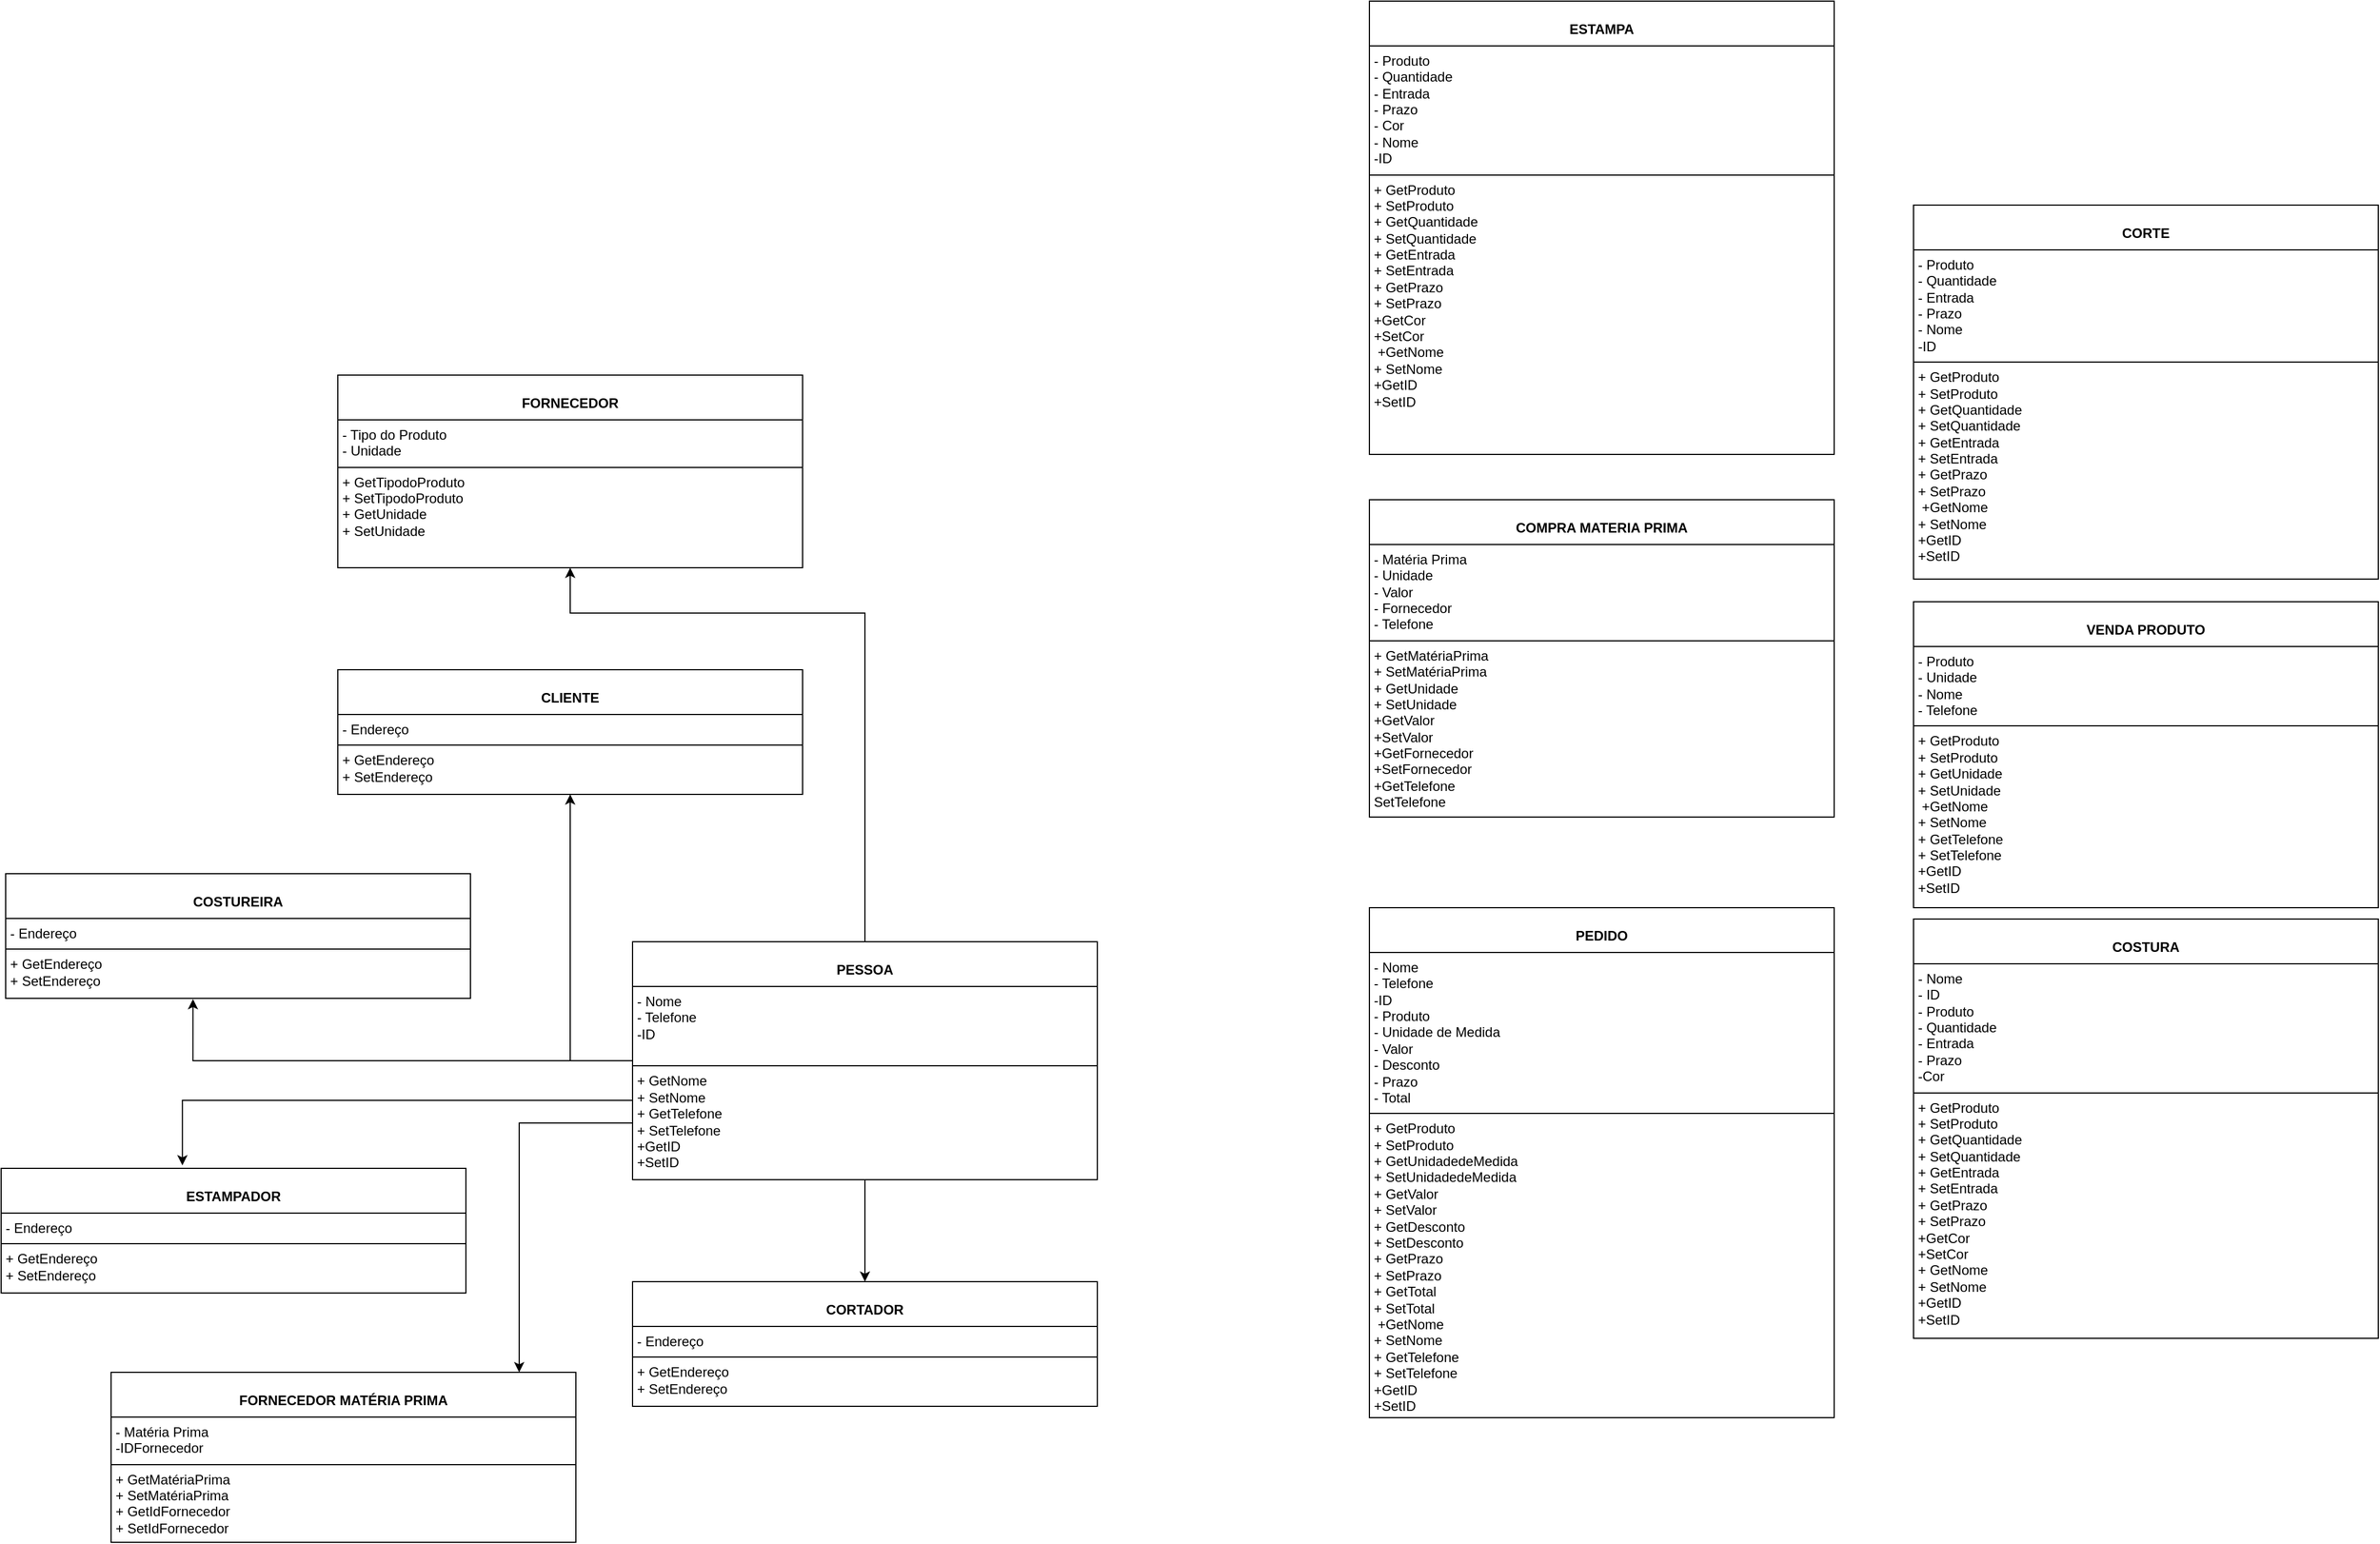 <mxfile version="24.7.4" pages="3">
  <diagram name="Página-1" id="-OUhLw-CSufyOY77tMii">
    <mxGraphModel dx="2739" dy="2212" grid="1" gridSize="10" guides="1" tooltips="1" connect="1" arrows="1" fold="1" page="1" pageScale="1" pageWidth="827" pageHeight="1169" math="0" shadow="0">
      <root>
        <mxCell id="0" />
        <mxCell id="1" parent="0" />
        <mxCell id="h_jIUHGwtOCNw3scp08j-25" value="&lt;p style=&quot;margin:0px;margin-top:4px;text-align:center;&quot;&gt;&lt;br&gt;&lt;b&gt;CLIENTE&lt;/b&gt;&lt;/p&gt;&lt;hr size=&quot;1&quot; style=&quot;border-style:solid;&quot;&gt;&lt;p style=&quot;margin:0px;margin-left:4px;&quot;&gt;&lt;span style=&quot;background-color: initial;&quot;&gt;- Endereço&lt;/span&gt;&lt;br&gt;&lt;/p&gt;&lt;hr size=&quot;1&quot; style=&quot;border-style:solid;&quot;&gt;&lt;p style=&quot;margin:0px;margin-left:4px;&quot;&gt;&lt;span style=&quot;background-color: initial;&quot;&gt;+ GetEndereço&lt;/span&gt;&lt;br&gt;&lt;/p&gt;&lt;p style=&quot;margin:0px;margin-left:4px;&quot;&gt;+ SetEndereço&lt;/p&gt;&lt;p style=&quot;margin:0px;margin-left:4px;&quot;&gt;&lt;br&gt;&lt;/p&gt;&lt;p style=&quot;margin:0px;margin-left:4px;&quot;&gt;&lt;br&gt;&lt;/p&gt;" style="verticalAlign=top;align=left;overflow=fill;html=1;whiteSpace=wrap;" parent="1" vertex="1">
          <mxGeometry x="-530" y="-120" width="410" height="110" as="geometry" />
        </mxCell>
        <mxCell id="FXaSDLfJDTbHBxUfTmAR-3" style="edgeStyle=orthogonalEdgeStyle;rounded=0;orthogonalLoop=1;jettySize=auto;html=1;exitX=0;exitY=0.5;exitDx=0;exitDy=0;" parent="1" source="FXaSDLfJDTbHBxUfTmAR-2" target="h_jIUHGwtOCNw3scp08j-25" edge="1">
          <mxGeometry relative="1" as="geometry" />
        </mxCell>
        <mxCell id="rXn7UmB7zk-RdFheyqkD-2" style="edgeStyle=orthogonalEdgeStyle;rounded=0;orthogonalLoop=1;jettySize=auto;html=1;" parent="1" source="FXaSDLfJDTbHBxUfTmAR-2" target="YHEsUlumm6oU0qOyoiwF-1" edge="1">
          <mxGeometry relative="1" as="geometry">
            <Array as="points">
              <mxPoint x="-65" y="-170" />
              <mxPoint x="-325" y="-170" />
            </Array>
          </mxGeometry>
        </mxCell>
        <mxCell id="owJQb-WB4N-Bc7hLJkGm-6" style="edgeStyle=orthogonalEdgeStyle;rounded=0;orthogonalLoop=1;jettySize=auto;html=1;entryX=0.5;entryY=0;entryDx=0;entryDy=0;" edge="1" parent="1" source="FXaSDLfJDTbHBxUfTmAR-2" target="owJQb-WB4N-Bc7hLJkGm-5">
          <mxGeometry relative="1" as="geometry" />
        </mxCell>
        <mxCell id="WQh1oZ3bQP807SfMBaCd-2" style="edgeStyle=orthogonalEdgeStyle;rounded=0;orthogonalLoop=1;jettySize=auto;html=1;" edge="1" parent="1" source="FXaSDLfJDTbHBxUfTmAR-2" target="WQh1oZ3bQP807SfMBaCd-1">
          <mxGeometry relative="1" as="geometry">
            <Array as="points">
              <mxPoint x="-370" y="280" />
            </Array>
          </mxGeometry>
        </mxCell>
        <mxCell id="FXaSDLfJDTbHBxUfTmAR-2" value="&lt;p style=&quot;margin:0px;margin-top:4px;text-align:center;&quot;&gt;&lt;br&gt;&lt;b&gt;PESSOA&lt;/b&gt;&lt;/p&gt;&lt;hr size=&quot;1&quot; style=&quot;border-style:solid;&quot;&gt;&lt;p style=&quot;margin:0px;margin-left:4px;&quot;&gt;- Nome&lt;br&gt;- Telefone&lt;/p&gt;&lt;p style=&quot;margin:0px;margin-left:4px;&quot;&gt;-ID&lt;br&gt;&lt;/p&gt;&lt;div&gt;&lt;br&gt;&lt;/div&gt;&lt;hr size=&quot;1&quot; style=&quot;border-style:solid;&quot;&gt;&lt;p style=&quot;margin:0px;margin-left:4px;&quot;&gt;+ GetNome&lt;br&gt;+ SetNome&lt;/p&gt;&lt;p style=&quot;margin:0px;margin-left:4px;&quot;&gt;+ GetTelefone&lt;/p&gt;&lt;p style=&quot;margin:0px;margin-left:4px;&quot;&gt;+ SetTelefone&lt;/p&gt;&lt;p style=&quot;margin: 0px 0px 0px 4px;&quot;&gt;+GetID&lt;/p&gt;&lt;p style=&quot;margin: 0px 0px 0px 4px;&quot;&gt;+SetID&lt;/p&gt;&lt;p style=&quot;margin:0px;margin-left:4px;&quot;&gt;&lt;br&gt;&lt;/p&gt;" style="verticalAlign=top;align=left;overflow=fill;html=1;whiteSpace=wrap;" parent="1" vertex="1">
          <mxGeometry x="-270" y="120" width="410" height="210" as="geometry" />
        </mxCell>
        <mxCell id="81Nmng1sWPkBa8GWS_E0-1" value="&lt;p style=&quot;margin:0px;margin-top:4px;text-align:center;&quot;&gt;&lt;br&gt;&lt;b&gt;PEDIDO&lt;/b&gt;&lt;/p&gt;&lt;hr size=&quot;1&quot; style=&quot;border-style:solid;&quot;&gt;&lt;p style=&quot;margin: 0px 0px 0px 4px;&quot;&gt;- Nome&lt;br&gt;- Telefone&lt;/p&gt;&lt;p style=&quot;margin: 0px 0px 0px 4px;&quot;&gt;-ID&lt;br&gt;&lt;/p&gt;&lt;p style=&quot;margin:0px;margin-left:4px;&quot;&gt;- Produto&lt;/p&gt;&lt;p style=&quot;margin:0px;margin-left:4px;&quot;&gt;- Unidade de Medida&lt;/p&gt;&lt;p style=&quot;margin:0px;margin-left:4px;&quot;&gt;- Valor&lt;/p&gt;&lt;p style=&quot;margin:0px;margin-left:4px;&quot;&gt;- Desconto&lt;/p&gt;&lt;p style=&quot;margin:0px;margin-left:4px;&quot;&gt;- Prazo&lt;/p&gt;&lt;p style=&quot;margin:0px;margin-left:4px;&quot;&gt;- Total&lt;/p&gt;&lt;hr size=&quot;1&quot; style=&quot;border-style:solid;&quot;&gt;&lt;p style=&quot;margin:0px;margin-left:4px;&quot;&gt;&lt;span style=&quot;background-color: initial;&quot;&gt;+ GetProduto&lt;/span&gt;&lt;br&gt;&lt;/p&gt;&lt;p style=&quot;margin:0px;margin-left:4px;&quot;&gt;+ SetProduto&lt;/p&gt;&lt;p style=&quot;margin:0px;margin-left:4px;&quot;&gt;+ GetUnidadedeMedida&lt;/p&gt;&lt;p style=&quot;margin:0px;margin-left:4px;&quot;&gt;+ SetUnidadedeMedida&lt;/p&gt;&lt;p style=&quot;margin:0px;margin-left:4px;&quot;&gt;&lt;span style=&quot;background-color: initial;&quot;&gt;+ GetValor&lt;/span&gt;&lt;/p&gt;&lt;p style=&quot;margin:0px;margin-left:4px;&quot;&gt;&lt;span style=&quot;background-color: initial;&quot;&gt;+ SetValor&lt;/span&gt;&lt;/p&gt;&lt;p style=&quot;margin:0px;margin-left:4px;&quot;&gt;&lt;span style=&quot;background-color: initial;&quot;&gt;+ GetDesconto&lt;/span&gt;&lt;/p&gt;&lt;p style=&quot;margin:0px;margin-left:4px;&quot;&gt;&lt;span style=&quot;background-color: initial;&quot;&gt;+ SetDesconto&lt;/span&gt;&lt;/p&gt;&lt;p style=&quot;margin:0px;margin-left:4px;&quot;&gt;&lt;span style=&quot;background-color: initial;&quot;&gt;+ GetPrazo&lt;/span&gt;&lt;/p&gt;&lt;p style=&quot;margin:0px;margin-left:4px;&quot;&gt;&lt;span style=&quot;background-color: initial;&quot;&gt;+ SetPrazo&lt;/span&gt;&lt;br&gt;&lt;/p&gt;&lt;p style=&quot;margin:0px;margin-left:4px;&quot;&gt;&lt;span style=&quot;background-color: initial;&quot;&gt;+ GetTotal&lt;/span&gt;&lt;/p&gt;&lt;p style=&quot;margin:0px;margin-left:4px;&quot;&gt;&lt;span style=&quot;background-color: initial;&quot;&gt;+ SetTotal&lt;/span&gt;&lt;/p&gt;&lt;p style=&quot;margin: 0px 0px 0px 4px;&quot;&gt;&amp;nbsp;+GetNome&lt;br&gt;+ SetNome&lt;/p&gt;&lt;p style=&quot;margin: 0px 0px 0px 4px;&quot;&gt;+ GetTelefone&lt;/p&gt;&lt;p style=&quot;margin: 0px 0px 0px 4px;&quot;&gt;+ SetTelefone&lt;/p&gt;&lt;p style=&quot;margin: 0px 0px 0px 4px;&quot;&gt;+GetID&lt;/p&gt;&lt;p style=&quot;margin: 0px 0px 0px 4px;&quot;&gt;+SetID&lt;/p&gt;" style="verticalAlign=top;align=left;overflow=fill;html=1;whiteSpace=wrap;" parent="1" vertex="1">
          <mxGeometry x="380" y="90" width="410" height="450" as="geometry" />
        </mxCell>
        <mxCell id="81Nmng1sWPkBa8GWS_E0-4" value="&lt;p style=&quot;margin:0px;margin-top:4px;text-align:center;&quot;&gt;&lt;br&gt;&lt;b&gt;VENDA PRODUTO&lt;/b&gt;&lt;/p&gt;&lt;hr size=&quot;1&quot; style=&quot;border-style:solid;&quot;&gt;&lt;p style=&quot;margin:0px;margin-left:4px;&quot;&gt;- Produto&lt;br&gt;- Unidade&lt;/p&gt;&lt;p style=&quot;margin:0px;margin-left:4px;&quot;&gt;- Nome&lt;/p&gt;&lt;p style=&quot;margin:0px;margin-left:4px;&quot;&gt;- Telefone&lt;/p&gt;&lt;hr size=&quot;1&quot; style=&quot;border-style:solid;&quot;&gt;&lt;p style=&quot;margin:0px;margin-left:4px;&quot;&gt;+ GetProduto&lt;br&gt;+ SetProduto&lt;/p&gt;&lt;p style=&quot;margin:0px;margin-left:4px;&quot;&gt;+ GetUnidade&lt;/p&gt;&lt;p style=&quot;margin:0px;margin-left:4px;&quot;&gt;+ SetUnidade&lt;/p&gt;&lt;p style=&quot;margin: 0px 0px 0px 4px;&quot;&gt;&amp;nbsp;+GetNome&lt;br&gt;+ SetNome&lt;/p&gt;&lt;p style=&quot;margin: 0px 0px 0px 4px;&quot;&gt;+ GetTelefone&lt;/p&gt;&lt;p style=&quot;margin: 0px 0px 0px 4px;&quot;&gt;+ SetTelefone&lt;/p&gt;&lt;p style=&quot;margin: 0px 0px 0px 4px;&quot;&gt;+GetID&lt;/p&gt;&lt;p style=&quot;margin: 0px 0px 0px 4px;&quot;&gt;+SetID&lt;/p&gt;&lt;p style=&quot;margin:0px;margin-left:4px;&quot;&gt;&lt;br&gt;&lt;/p&gt;&lt;p style=&quot;margin:0px;margin-left:4px;&quot;&gt;&lt;br&gt;&lt;/p&gt;" style="verticalAlign=top;align=left;overflow=fill;html=1;whiteSpace=wrap;" parent="1" vertex="1">
          <mxGeometry x="860" y="-180" width="410" height="270" as="geometry" />
        </mxCell>
        <mxCell id="81Nmng1sWPkBa8GWS_E0-7" value="&lt;p style=&quot;margin:0px;margin-top:4px;text-align:center;&quot;&gt;&lt;br&gt;&lt;b&gt;COSTURA&lt;/b&gt;&lt;/p&gt;&lt;hr size=&quot;1&quot; style=&quot;border-style:solid;&quot;&gt;&lt;p style=&quot;margin: 0px 0px 0px 4px;&quot;&gt;- Nome&lt;br&gt;&lt;/p&gt;&lt;p style=&quot;margin: 0px 0px 0px 4px;&quot;&gt;- ID&lt;br&gt;&lt;/p&gt;&lt;p style=&quot;margin:0px;margin-left:4px;&quot;&gt;- Produto&lt;/p&gt;&lt;p style=&quot;margin:0px;margin-left:4px;&quot;&gt;- Quantidade&lt;/p&gt;&lt;p style=&quot;margin:0px;margin-left:4px;&quot;&gt;- Entrada&lt;/p&gt;&lt;p style=&quot;margin:0px;margin-left:4px;&quot;&gt;- Prazo&lt;/p&gt;&lt;p style=&quot;margin:0px;margin-left:4px;&quot;&gt;-Cor&lt;/p&gt;&lt;hr size=&quot;1&quot; style=&quot;border-style:solid;&quot;&gt;&lt;p style=&quot;margin:0px;margin-left:4px;&quot;&gt;&lt;span style=&quot;background-color: initial;&quot;&gt;+ GetProduto&lt;/span&gt;&lt;br&gt;&lt;/p&gt;&lt;p style=&quot;margin:0px;margin-left:4px;&quot;&gt;+ SetProduto&lt;/p&gt;&lt;p style=&quot;margin:0px;margin-left:4px;&quot;&gt;+ Get&lt;span style=&quot;background-color: initial;&quot;&gt;Quantidade&lt;/span&gt;&lt;/p&gt;&lt;p style=&quot;margin:0px;margin-left:4px;&quot;&gt;+ Set&lt;span style=&quot;background-color: initial;&quot;&gt;Quantidade&lt;/span&gt;&lt;/p&gt;&lt;p style=&quot;margin:0px;margin-left:4px;&quot;&gt;&lt;span style=&quot;background-color: initial;&quot;&gt;+ Get&lt;/span&gt;&lt;span style=&quot;background-color: initial;&quot;&gt;Entrada&lt;/span&gt;&lt;/p&gt;&lt;p style=&quot;margin:0px;margin-left:4px;&quot;&gt;&lt;span style=&quot;background-color: initial;&quot;&gt;+ Set&lt;/span&gt;&lt;span style=&quot;background-color: initial;&quot;&gt;Entrada&lt;/span&gt;&lt;/p&gt;&lt;p style=&quot;margin:0px;margin-left:4px;&quot;&gt;&lt;span style=&quot;background-color: initial;&quot;&gt;+ Get&lt;/span&gt;&lt;span style=&quot;background-color: initial;&quot;&gt;Prazo&lt;/span&gt;&lt;/p&gt;&lt;p style=&quot;margin:0px;margin-left:4px;&quot;&gt;&lt;span style=&quot;background-color: initial;&quot;&gt;+ Set&lt;/span&gt;&lt;span style=&quot;background-color: initial;&quot;&gt;Prazo&lt;/span&gt;&lt;/p&gt;&lt;p style=&quot;margin:0px;margin-left:4px;&quot;&gt;&lt;span style=&quot;background-color: initial;&quot;&gt;+GetCor&lt;/span&gt;&lt;/p&gt;&lt;p style=&quot;margin:0px;margin-left:4px;&quot;&gt;&lt;span style=&quot;background-color: initial;&quot;&gt;+SetCor&lt;/span&gt;&lt;/p&gt;&lt;p style=&quot;margin: 0px 0px 0px 4px;&quot;&gt;+ GetNome&lt;br&gt;+ SetNome&lt;/p&gt;&lt;p style=&quot;margin: 0px 0px 0px 4px;&quot;&gt;+GetID&lt;/p&gt;&lt;p style=&quot;margin: 0px 0px 0px 4px;&quot;&gt;+SetID&lt;/p&gt;" style="verticalAlign=top;align=left;overflow=fill;html=1;whiteSpace=wrap;" parent="1" vertex="1">
          <mxGeometry x="860" y="100" width="410" height="370" as="geometry" />
        </mxCell>
        <mxCell id="81Nmng1sWPkBa8GWS_E0-10" value="&lt;p style=&quot;margin:0px;margin-top:4px;text-align:center;&quot;&gt;&lt;br&gt;&lt;b&gt;CORTE&lt;/b&gt;&lt;/p&gt;&lt;hr size=&quot;1&quot; style=&quot;border-style:solid;&quot;&gt;&lt;p style=&quot;margin:0px;margin-left:4px;&quot;&gt;- Produto&lt;/p&gt;&lt;p style=&quot;margin:0px;margin-left:4px;&quot;&gt;- Quantidade&lt;/p&gt;&lt;p style=&quot;margin:0px;margin-left:4px;&quot;&gt;- Entrada&lt;/p&gt;&lt;p style=&quot;margin:0px;margin-left:4px;&quot;&gt;- Prazo&lt;/p&gt;&lt;p style=&quot;margin: 0px 0px 0px 4px;&quot;&gt;- Nome&lt;br&gt;&lt;/p&gt;&lt;p style=&quot;margin: 0px 0px 0px 4px;&quot;&gt;-ID&lt;/p&gt;&lt;hr size=&quot;1&quot; style=&quot;border-style:solid;&quot;&gt;&lt;p style=&quot;margin:0px;margin-left:4px;&quot;&gt;&lt;span style=&quot;background-color: initial;&quot;&gt;+ GetProduto&lt;/span&gt;&lt;br&gt;&lt;/p&gt;&lt;p style=&quot;margin:0px;margin-left:4px;&quot;&gt;+ SetProduto&lt;/p&gt;&lt;p style=&quot;margin:0px;margin-left:4px;&quot;&gt;+ Get&lt;span style=&quot;background-color: initial;&quot;&gt;Quantidade&lt;/span&gt;&lt;/p&gt;&lt;p style=&quot;margin:0px;margin-left:4px;&quot;&gt;+ Set&lt;span style=&quot;background-color: initial;&quot;&gt;Quantidade&lt;/span&gt;&lt;/p&gt;&lt;p style=&quot;margin:0px;margin-left:4px;&quot;&gt;&lt;span style=&quot;background-color: initial;&quot;&gt;+ Get&lt;/span&gt;&lt;span style=&quot;background-color: initial;&quot;&gt;Entrada&lt;/span&gt;&lt;/p&gt;&lt;p style=&quot;margin:0px;margin-left:4px;&quot;&gt;&lt;span style=&quot;background-color: initial;&quot;&gt;+ Set&lt;/span&gt;&lt;span style=&quot;background-color: initial;&quot;&gt;Entrada&lt;/span&gt;&lt;/p&gt;&lt;p style=&quot;margin:0px;margin-left:4px;&quot;&gt;&lt;span style=&quot;background-color: initial;&quot;&gt;+ Get&lt;/span&gt;&lt;span style=&quot;background-color: initial;&quot;&gt;Prazo&lt;/span&gt;&lt;/p&gt;&lt;p style=&quot;margin:0px;margin-left:4px;&quot;&gt;&lt;span style=&quot;background-color: initial;&quot;&gt;+ Set&lt;/span&gt;&lt;span style=&quot;background-color: initial;&quot;&gt;Prazo&lt;/span&gt;&lt;/p&gt;&lt;p style=&quot;margin: 0px 0px 0px 4px;&quot;&gt;&amp;nbsp;+GetNome&lt;br&gt;+ SetNome&lt;/p&gt;&lt;p style=&quot;margin: 0px 0px 0px 4px;&quot;&gt;+GetID&lt;/p&gt;&lt;p style=&quot;margin: 0px 0px 0px 4px;&quot;&gt;+SetID&lt;/p&gt;&lt;p style=&quot;margin:0px;margin-left:4px;&quot;&gt;&lt;br&gt;&lt;/p&gt;" style="verticalAlign=top;align=left;overflow=fill;html=1;whiteSpace=wrap;" parent="1" vertex="1">
          <mxGeometry x="860" y="-530" width="410" height="330" as="geometry" />
        </mxCell>
        <mxCell id="81Nmng1sWPkBa8GWS_E0-13" value="&lt;p style=&quot;margin:0px;margin-top:4px;text-align:center;&quot;&gt;&lt;br&gt;&lt;b&gt;ESTAMPA&lt;/b&gt;&lt;/p&gt;&lt;hr size=&quot;1&quot; style=&quot;border-style:solid;&quot;&gt;&lt;p style=&quot;margin:0px;margin-left:4px;&quot;&gt;- Produto&lt;/p&gt;&lt;p style=&quot;margin:0px;margin-left:4px;&quot;&gt;- Quantidade&lt;/p&gt;&lt;p style=&quot;margin:0px;margin-left:4px;&quot;&gt;- Entrada&lt;/p&gt;&lt;p style=&quot;margin:0px;margin-left:4px;&quot;&gt;- Prazo&lt;/p&gt;&lt;p style=&quot;margin:0px;margin-left:4px;&quot;&gt;- Cor&lt;/p&gt;&lt;p style=&quot;margin: 0px 0px 0px 4px;&quot;&gt;- Nome&lt;br&gt;&lt;/p&gt;&lt;p style=&quot;margin: 0px 0px 0px 4px;&quot;&gt;-ID&lt;/p&gt;&lt;hr size=&quot;1&quot; style=&quot;border-style:solid;&quot;&gt;&lt;p style=&quot;margin:0px;margin-left:4px;&quot;&gt;&lt;span style=&quot;background-color: initial;&quot;&gt;+ GetProduto&lt;/span&gt;&lt;br&gt;&lt;/p&gt;&lt;p style=&quot;margin:0px;margin-left:4px;&quot;&gt;+ SetProduto&lt;/p&gt;&lt;p style=&quot;margin:0px;margin-left:4px;&quot;&gt;+ Get&lt;span style=&quot;background-color: initial;&quot;&gt;Quantidade&lt;/span&gt;&lt;/p&gt;&lt;p style=&quot;margin:0px;margin-left:4px;&quot;&gt;+ Set&lt;span style=&quot;background-color: initial;&quot;&gt;Quantidade&lt;/span&gt;&lt;/p&gt;&lt;p style=&quot;margin:0px;margin-left:4px;&quot;&gt;&lt;span style=&quot;background-color: initial;&quot;&gt;+ Get&lt;/span&gt;&lt;span style=&quot;background-color: initial;&quot;&gt;Entrada&lt;/span&gt;&lt;/p&gt;&lt;p style=&quot;margin:0px;margin-left:4px;&quot;&gt;&lt;span style=&quot;background-color: initial;&quot;&gt;+ Set&lt;/span&gt;&lt;span style=&quot;background-color: initial;&quot;&gt;Entrada&lt;/span&gt;&lt;/p&gt;&lt;p style=&quot;margin:0px;margin-left:4px;&quot;&gt;&lt;span style=&quot;background-color: initial;&quot;&gt;+ Get&lt;/span&gt;&lt;span style=&quot;background-color: initial;&quot;&gt;Prazo&lt;/span&gt;&lt;/p&gt;&lt;p style=&quot;margin:0px;margin-left:4px;&quot;&gt;&lt;span style=&quot;background-color: initial;&quot;&gt;+ Set&lt;/span&gt;&lt;span style=&quot;background-color: initial;&quot;&gt;Prazo&lt;/span&gt;&lt;/p&gt;&lt;p style=&quot;margin:0px;margin-left:4px;&quot;&gt;&lt;span style=&quot;background-color: initial;&quot;&gt;+GetCor&lt;/span&gt;&lt;/p&gt;&lt;p style=&quot;margin:0px;margin-left:4px;&quot;&gt;&lt;span style=&quot;background-color: initial;&quot;&gt;+SetCor&lt;/span&gt;&lt;/p&gt;&lt;p style=&quot;margin: 0px 0px 0px 4px;&quot;&gt;&amp;nbsp;+GetNome&lt;br&gt;+ SetNome&lt;/p&gt;&lt;p style=&quot;margin: 0px 0px 0px 4px;&quot;&gt;+GetID&lt;/p&gt;&lt;p style=&quot;margin: 0px 0px 0px 4px;&quot;&gt;+SetID&lt;/p&gt;" style="verticalAlign=top;align=left;overflow=fill;html=1;whiteSpace=wrap;" parent="1" vertex="1">
          <mxGeometry x="380" y="-710" width="410" height="400" as="geometry" />
        </mxCell>
        <mxCell id="YHEsUlumm6oU0qOyoiwF-1" value="&lt;p style=&quot;margin:0px;margin-top:4px;text-align:center;&quot;&gt;&lt;br&gt;&lt;b&gt;FORNECEDOR&lt;/b&gt;&lt;/p&gt;&lt;hr size=&quot;1&quot; style=&quot;border-style:solid;&quot;&gt;&lt;p style=&quot;margin:0px;margin-left:4px;&quot;&gt;- Tipo do Produto&lt;/p&gt;&lt;p style=&quot;margin:0px;margin-left:4px;&quot;&gt;- Unidade&lt;/p&gt;&lt;hr size=&quot;1&quot; style=&quot;border-style:solid;&quot;&gt;&lt;p style=&quot;margin:0px;margin-left:4px;&quot;&gt;&lt;span style=&quot;background-color: initial;&quot;&gt;+ Get&lt;/span&gt;&lt;span style=&quot;background-color: initial;&quot;&gt;TipodoProduto&lt;/span&gt;&lt;br&gt;&lt;/p&gt;&lt;p style=&quot;margin:0px;margin-left:4px;&quot;&gt;+ Set&lt;span style=&quot;background-color: initial;&quot;&gt;TipodoProduto&lt;/span&gt;&lt;/p&gt;&lt;p style=&quot;margin:0px;margin-left:4px;&quot;&gt;+ Get&lt;span style=&quot;background-color: initial;&quot;&gt;Unidade&lt;/span&gt;&lt;/p&gt;&lt;p style=&quot;margin:0px;margin-left:4px;&quot;&gt;+ Set&lt;span style=&quot;background-color: initial;&quot;&gt;Unidade&lt;/span&gt;&lt;/p&gt;&lt;p style=&quot;margin:0px;margin-left:4px;&quot;&gt;&lt;br&gt;&lt;/p&gt;&lt;p style=&quot;margin:0px;margin-left:4px;&quot;&gt;&lt;br&gt;&lt;/p&gt;" style="verticalAlign=top;align=left;overflow=fill;html=1;whiteSpace=wrap;" parent="1" vertex="1">
          <mxGeometry x="-530" y="-380" width="410" height="170" as="geometry" />
        </mxCell>
        <mxCell id="YHEsUlumm6oU0qOyoiwF-3" value="&lt;p style=&quot;margin:0px;margin-top:4px;text-align:center;&quot;&gt;&lt;br&gt;&lt;b&gt;COMPRA MATERIA PRIMA&lt;/b&gt;&lt;/p&gt;&lt;hr size=&quot;1&quot; style=&quot;border-style:solid;&quot;&gt;&lt;p style=&quot;margin:0px;margin-left:4px;&quot;&gt;- Matéria Prima&lt;/p&gt;&lt;p style=&quot;margin:0px;margin-left:4px;&quot;&gt;- Unidade&lt;/p&gt;&lt;p style=&quot;margin:0px;margin-left:4px;&quot;&gt;- Valor&lt;/p&gt;&lt;p style=&quot;margin:0px;margin-left:4px;&quot;&gt;- Fornecedor&lt;/p&gt;&lt;p style=&quot;margin:0px;margin-left:4px;&quot;&gt;- Telefone&lt;/p&gt;&lt;hr size=&quot;1&quot; style=&quot;border-style:solid;&quot;&gt;&lt;p style=&quot;margin:0px;margin-left:4px;&quot;&gt;&lt;span style=&quot;background-color: initial;&quot;&gt;+ Get&lt;/span&gt;&lt;span style=&quot;background-color: initial;&quot;&gt;MatériaPrima&lt;/span&gt;&lt;/p&gt;&lt;p style=&quot;margin:0px;margin-left:4px;&quot;&gt;+ Set&lt;span style=&quot;background-color: initial;&quot;&gt;MatériaPrima&lt;/span&gt;&lt;/p&gt;&lt;p style=&quot;margin:0px;margin-left:4px;&quot;&gt;+ Get&lt;span style=&quot;background-color: initial;&quot;&gt;Unidade&lt;/span&gt;&lt;/p&gt;&lt;p style=&quot;margin:0px;margin-left:4px;&quot;&gt;+ Set&lt;span style=&quot;background-color: initial;&quot;&gt;Unidade&lt;/span&gt;&lt;/p&gt;&lt;p style=&quot;margin:0px;margin-left:4px;&quot;&gt;&lt;span style=&quot;background-color: initial;&quot;&gt;+GetValor&lt;/span&gt;&lt;/p&gt;&lt;p style=&quot;margin:0px;margin-left:4px;&quot;&gt;&lt;span style=&quot;background-color: initial;&quot;&gt;+SetValor&lt;/span&gt;&lt;/p&gt;&lt;p style=&quot;margin:0px;margin-left:4px;&quot;&gt;&lt;span style=&quot;background-color: initial;&quot;&gt;+GetFornecedor&lt;/span&gt;&lt;/p&gt;&lt;p style=&quot;margin:0px;margin-left:4px;&quot;&gt;&lt;span style=&quot;background-color: initial;&quot;&gt;+SetFornecedor&lt;/span&gt;&lt;/p&gt;&lt;p style=&quot;margin:0px;margin-left:4px;&quot;&gt;&lt;span style=&quot;background-color: initial;&quot;&gt;+GetTelefone&lt;/span&gt;&lt;/p&gt;&lt;p style=&quot;margin:0px;margin-left:4px;&quot;&gt;&lt;span style=&quot;background-color: initial;&quot;&gt;SetTelefone&lt;/span&gt;&lt;/p&gt;&lt;p style=&quot;margin:0px;margin-left:4px;&quot;&gt;&lt;br&gt;&lt;/p&gt;&lt;p style=&quot;margin:0px;margin-left:4px;&quot;&gt;&lt;br&gt;&lt;/p&gt;" style="verticalAlign=top;align=left;overflow=fill;html=1;whiteSpace=wrap;" parent="1" vertex="1">
          <mxGeometry x="380" y="-270" width="410" height="280" as="geometry" />
        </mxCell>
        <mxCell id="owJQb-WB4N-Bc7hLJkGm-1" value="&lt;p style=&quot;margin:0px;margin-top:4px;text-align:center;&quot;&gt;&lt;br&gt;&lt;b&gt;COSTUREIRA&lt;/b&gt;&lt;/p&gt;&lt;hr size=&quot;1&quot; style=&quot;border-style:solid;&quot;&gt;&lt;p style=&quot;margin:0px;margin-left:4px;&quot;&gt;&lt;span style=&quot;background-color: initial;&quot;&gt;- Endereço&lt;/span&gt;&lt;br&gt;&lt;/p&gt;&lt;hr size=&quot;1&quot; style=&quot;border-style:solid;&quot;&gt;&lt;p style=&quot;margin:0px;margin-left:4px;&quot;&gt;&lt;span style=&quot;background-color: initial;&quot;&gt;+ GetEndereço&lt;/span&gt;&lt;br&gt;&lt;/p&gt;&lt;p style=&quot;margin:0px;margin-left:4px;&quot;&gt;+ SetEndereço&lt;/p&gt;&lt;p style=&quot;margin:0px;margin-left:4px;&quot;&gt;&lt;br&gt;&lt;/p&gt;&lt;p style=&quot;margin:0px;margin-left:4px;&quot;&gt;&lt;br&gt;&lt;/p&gt;" style="verticalAlign=top;align=left;overflow=fill;html=1;whiteSpace=wrap;" vertex="1" parent="1">
          <mxGeometry x="-823" y="60" width="410" height="110" as="geometry" />
        </mxCell>
        <mxCell id="owJQb-WB4N-Bc7hLJkGm-2" style="edgeStyle=orthogonalEdgeStyle;rounded=0;orthogonalLoop=1;jettySize=auto;html=1;entryX=0.403;entryY=1.006;entryDx=0;entryDy=0;entryPerimeter=0;" edge="1" parent="1" source="FXaSDLfJDTbHBxUfTmAR-2" target="owJQb-WB4N-Bc7hLJkGm-1">
          <mxGeometry relative="1" as="geometry" />
        </mxCell>
        <mxCell id="owJQb-WB4N-Bc7hLJkGm-3" value="&lt;p style=&quot;margin:0px;margin-top:4px;text-align:center;&quot;&gt;&lt;br&gt;&lt;b&gt;ESTAMPADOR&lt;/b&gt;&lt;/p&gt;&lt;hr size=&quot;1&quot; style=&quot;border-style:solid;&quot;&gt;&lt;p style=&quot;margin:0px;margin-left:4px;&quot;&gt;&lt;span style=&quot;background-color: initial;&quot;&gt;- Endereço&lt;/span&gt;&lt;br&gt;&lt;/p&gt;&lt;hr size=&quot;1&quot; style=&quot;border-style:solid;&quot;&gt;&lt;p style=&quot;margin:0px;margin-left:4px;&quot;&gt;&lt;span style=&quot;background-color: initial;&quot;&gt;+ GetEndereço&lt;/span&gt;&lt;br&gt;&lt;/p&gt;&lt;p style=&quot;margin:0px;margin-left:4px;&quot;&gt;+ SetEndereço&lt;/p&gt;&lt;p style=&quot;margin:0px;margin-left:4px;&quot;&gt;&lt;br&gt;&lt;/p&gt;&lt;p style=&quot;margin:0px;margin-left:4px;&quot;&gt;&lt;br&gt;&lt;/p&gt;" style="verticalAlign=top;align=left;overflow=fill;html=1;whiteSpace=wrap;" vertex="1" parent="1">
          <mxGeometry x="-827" y="320" width="410" height="110" as="geometry" />
        </mxCell>
        <mxCell id="owJQb-WB4N-Bc7hLJkGm-4" style="edgeStyle=orthogonalEdgeStyle;rounded=0;orthogonalLoop=1;jettySize=auto;html=1;entryX=0.39;entryY=-0.024;entryDx=0;entryDy=0;entryPerimeter=0;" edge="1" parent="1" source="FXaSDLfJDTbHBxUfTmAR-2" target="owJQb-WB4N-Bc7hLJkGm-3">
          <mxGeometry relative="1" as="geometry">
            <Array as="points">
              <mxPoint x="-667" y="260" />
            </Array>
          </mxGeometry>
        </mxCell>
        <mxCell id="owJQb-WB4N-Bc7hLJkGm-5" value="&lt;p style=&quot;margin:0px;margin-top:4px;text-align:center;&quot;&gt;&lt;br&gt;&lt;b&gt;CORTADOR&lt;/b&gt;&lt;/p&gt;&lt;hr size=&quot;1&quot; style=&quot;border-style:solid;&quot;&gt;&lt;p style=&quot;margin:0px;margin-left:4px;&quot;&gt;&lt;span style=&quot;background-color: initial;&quot;&gt;- Endereço&lt;/span&gt;&lt;br&gt;&lt;/p&gt;&lt;hr size=&quot;1&quot; style=&quot;border-style:solid;&quot;&gt;&lt;p style=&quot;margin:0px;margin-left:4px;&quot;&gt;&lt;span style=&quot;background-color: initial;&quot;&gt;+ GetEndereço&lt;/span&gt;&lt;br&gt;&lt;/p&gt;&lt;p style=&quot;margin:0px;margin-left:4px;&quot;&gt;+ SetEndereço&lt;/p&gt;&lt;p style=&quot;margin:0px;margin-left:4px;&quot;&gt;&lt;br&gt;&lt;/p&gt;&lt;p style=&quot;margin:0px;margin-left:4px;&quot;&gt;&lt;br&gt;&lt;/p&gt;" style="verticalAlign=top;align=left;overflow=fill;html=1;whiteSpace=wrap;" vertex="1" parent="1">
          <mxGeometry x="-270" y="420" width="410" height="110" as="geometry" />
        </mxCell>
        <mxCell id="WQh1oZ3bQP807SfMBaCd-1" value="&lt;p style=&quot;margin:0px;margin-top:4px;text-align:center;&quot;&gt;&lt;br&gt;&lt;b&gt;FORNECEDOR MATÉRIA PRIMA&lt;/b&gt;&lt;/p&gt;&lt;hr size=&quot;1&quot; style=&quot;border-style:solid;&quot;&gt;&lt;p style=&quot;margin:0px;margin-left:4px;&quot;&gt;- Matéria Prima&lt;/p&gt;&lt;p style=&quot;margin:0px;margin-left:4px;&quot;&gt;&lt;span style=&quot;background-color: initial;&quot;&gt;-IDFornecedor&lt;/span&gt;&lt;/p&gt;&lt;hr size=&quot;1&quot; style=&quot;border-style:solid;&quot;&gt;&lt;p style=&quot;margin:0px;margin-left:4px;&quot;&gt;&lt;span style=&quot;background-color: initial;&quot;&gt;+ GetMatériaPrima&lt;/span&gt;&lt;br&gt;&lt;/p&gt;&lt;p style=&quot;margin:0px;margin-left:4px;&quot;&gt;+ Set&lt;span style=&quot;background-color: initial;&quot;&gt;MatériaPrima&lt;/span&gt;&lt;/p&gt;&lt;p style=&quot;margin:0px;margin-left:4px;&quot;&gt;+ GetIdFornecedor&lt;/p&gt;&lt;p style=&quot;margin:0px;margin-left:4px;&quot;&gt;+ Set&lt;span style=&quot;background-color: initial;&quot;&gt;IdFornecedor&lt;/span&gt;&lt;/p&gt;" style="verticalAlign=top;align=left;overflow=fill;html=1;whiteSpace=wrap;" vertex="1" parent="1">
          <mxGeometry x="-730" y="500" width="410" height="150" as="geometry" />
        </mxCell>
      </root>
    </mxGraphModel>
  </diagram>
  <diagram id="6xMDFGMM9toji-j03zHq" name="Página-2">
    <mxGraphModel dx="2739" dy="1043" grid="1" gridSize="10" guides="1" tooltips="1" connect="1" arrows="1" fold="1" page="1" pageScale="1" pageWidth="827" pageHeight="1169" math="0" shadow="0">
      <root>
        <mxCell id="0" />
        <mxCell id="1" parent="0" />
        <mxCell id="k3QjRgz9QZ5SmKXSFLEn-1" value="&lt;p style=&quot;margin:0px;margin-top:4px;text-align:center;&quot;&gt;&lt;br&gt;&lt;b&gt;UNIDADE&lt;/b&gt;&lt;/p&gt;&lt;hr size=&quot;1&quot; style=&quot;border-style:solid;&quot;&gt;&lt;p style=&quot;margin:0px;margin-left:4px;&quot;&gt;- Nome&lt;br&gt;&lt;/p&gt;&lt;p style=&quot;margin:0px;margin-left:4px;&quot;&gt;-ID&lt;br&gt;&lt;/p&gt;&lt;hr size=&quot;1&quot; style=&quot;border-style:solid;&quot;&gt;&lt;p style=&quot;margin:0px;margin-left:4px;&quot;&gt;+ GetNome&lt;br&gt;+ SetNome&lt;/p&gt;&lt;p style=&quot;margin: 0px 0px 0px 4px;&quot;&gt;&lt;span style=&quot;background-color: initial;&quot;&gt;+ GetID&lt;/span&gt;&lt;/p&gt;&lt;p style=&quot;margin: 0px 0px 0px 4px;&quot;&gt;+ SetID&lt;/p&gt;&lt;div&gt;&lt;br&gt;&lt;/div&gt;" style="verticalAlign=top;align=left;overflow=fill;html=1;whiteSpace=wrap;" parent="1" vertex="1">
          <mxGeometry x="-10" y="290" width="410" height="150" as="geometry" />
        </mxCell>
        <mxCell id="dm8za-yfyK-Y-TyQp72J-1" value="&lt;p style=&quot;margin:0px;margin-top:4px;text-align:center;&quot;&gt;&lt;br&gt;&lt;b&gt;ESTOQUE&lt;/b&gt;&lt;/p&gt;&lt;hr size=&quot;1&quot; style=&quot;border-style:solid;&quot;&gt;&lt;p style=&quot;margin:0px;margin-left:4px;&quot;&gt;- Matéria Prima&lt;/p&gt;&lt;p style=&quot;margin:0px;margin-left:4px;&quot;&gt;&lt;span style=&quot;background-color: initial;&quot;&gt;- Quantidade&lt;/span&gt;&lt;/p&gt;&lt;p style=&quot;margin:0px;margin-left:4px;&quot;&gt;- Entrada&lt;/p&gt;&lt;p style=&quot;margin:0px;margin-left:4px;&quot;&gt;- Fornecedor&lt;/p&gt;&lt;p style=&quot;margin:0px;margin-left:4px;&quot;&gt;-ID&lt;/p&gt;&lt;hr size=&quot;1&quot; style=&quot;border-style:solid;&quot;&gt;&lt;p style=&quot;margin:0px;margin-left:4px;&quot;&gt;&lt;span style=&quot;background-color: initial;&quot;&gt;+ Get&lt;/span&gt;&lt;span style=&quot;background-color: initial;&quot;&gt;MatériaPrima&lt;/span&gt;&lt;br&gt;&lt;/p&gt;&lt;p style=&quot;margin:0px;margin-left:4px;&quot;&gt;+ Set&lt;span style=&quot;background-color: initial;&quot;&gt;MatériaPrima&lt;/span&gt;&lt;/p&gt;&lt;p style=&quot;margin:0px;margin-left:4px;&quot;&gt;+ Get&lt;span style=&quot;background-color: initial;&quot;&gt;Quantidade&lt;/span&gt;&lt;/p&gt;&lt;p style=&quot;margin:0px;margin-left:4px;&quot;&gt;+ Set&lt;span style=&quot;background-color: initial;&quot;&gt;Quantidade&lt;/span&gt;&lt;/p&gt;&lt;p style=&quot;margin:0px;margin-left:4px;&quot;&gt;&lt;span style=&quot;background-color: initial;&quot;&gt;+ Get&lt;/span&gt;&lt;span style=&quot;background-color: initial;&quot;&gt;Entrada&lt;/span&gt;&lt;/p&gt;&lt;p style=&quot;margin:0px;margin-left:4px;&quot;&gt;&lt;span style=&quot;background-color: initial;&quot;&gt;+ Set&lt;/span&gt;&lt;span style=&quot;background-color: initial;&quot;&gt;Entrada&lt;/span&gt;&lt;/p&gt;&lt;p style=&quot;margin:0px;margin-left:4px;&quot;&gt;&lt;span style=&quot;background-color: initial;&quot;&gt;+ Get&lt;/span&gt;&lt;span style=&quot;background-color: initial;&quot;&gt;Fornecedor&lt;/span&gt;&lt;/p&gt;&lt;p style=&quot;margin:0px;margin-left:4px;&quot;&gt;&lt;span style=&quot;background-color: initial;&quot;&gt;+ Set&lt;/span&gt;&lt;span style=&quot;background-color: initial;&quot;&gt;Fornecedor&lt;/span&gt;&lt;/p&gt;&lt;p style=&quot;margin:0px;margin-left:4px;&quot;&gt;&lt;span style=&quot;background-color: initial;&quot;&gt;+GetID&lt;/span&gt;&lt;/p&gt;&lt;p style=&quot;margin:0px;margin-left:4px;&quot;&gt;&lt;span style=&quot;background-color: initial;&quot;&gt;+SetID&lt;/span&gt;&lt;/p&gt;&lt;div&gt;&lt;span style=&quot;background-color: initial;&quot;&gt;&lt;br&gt;&lt;/span&gt;&lt;/div&gt;" style="verticalAlign=top;align=left;overflow=fill;html=1;whiteSpace=wrap;" parent="1" vertex="1">
          <mxGeometry x="-10" y="490" width="410" height="280" as="geometry" />
        </mxCell>
        <mxCell id="yBM_-R49GGKVKk-hhhns-1" value="&lt;p style=&quot;margin:0px;margin-top:4px;text-align:center;&quot;&gt;&lt;br&gt;&lt;b&gt;PRODUTO&lt;/b&gt;&lt;/p&gt;&lt;hr size=&quot;1&quot; style=&quot;border-style:solid;&quot;&gt;&lt;p style=&quot;margin:0px;margin-left:4px;&quot;&gt;- Tipo de Produto&lt;/p&gt;&lt;p style=&quot;margin:0px;margin-left:4px;&quot;&gt;&lt;span style=&quot;background-color: initial;&quot;&gt;- Unidade&lt;/span&gt;&lt;/p&gt;&lt;p style=&quot;margin:0px;margin-left:4px;&quot;&gt;- Cor&lt;/p&gt;&lt;p style=&quot;margin:0px;margin-left:4px;&quot;&gt;- Tecido&lt;/p&gt;&lt;p style=&quot;margin:0px;margin-left:4px;&quot;&gt;- Marca&lt;/p&gt;&lt;p style=&quot;margin:0px;margin-left:4px;&quot;&gt;- ID&lt;/p&gt;&lt;hr size=&quot;1&quot; style=&quot;border-style:solid;&quot;&gt;&lt;p style=&quot;margin:0px;margin-left:4px;&quot;&gt;&lt;span style=&quot;background-color: initial;&quot;&gt;+ GetTipodeProduto&lt;/span&gt;&lt;br&gt;&lt;/p&gt;&lt;p style=&quot;margin:0px;margin-left:4px;&quot;&gt;+ Set&lt;span style=&quot;background-color: initial;&quot;&gt;TipodeProduto&lt;/span&gt;&lt;/p&gt;&lt;p style=&quot;margin:0px;margin-left:4px;&quot;&gt;+ Get&lt;span style=&quot;background-color: initial;&quot;&gt;Unidade&lt;/span&gt;&lt;/p&gt;&lt;p style=&quot;margin:0px;margin-left:4px;&quot;&gt;+ Set&lt;span style=&quot;background-color: initial;&quot;&gt;Unidade&lt;/span&gt;&lt;/p&gt;&lt;p style=&quot;margin:0px;margin-left:4px;&quot;&gt;&lt;span style=&quot;background-color: initial;&quot;&gt;+ Get&lt;/span&gt;&lt;span style=&quot;background-color: initial;&quot;&gt;Cor&lt;/span&gt;&lt;/p&gt;&lt;p style=&quot;margin:0px;margin-left:4px;&quot;&gt;&lt;span style=&quot;background-color: initial;&quot;&gt;+ Set&lt;/span&gt;&lt;span style=&quot;background-color: initial;&quot;&gt;Cor&lt;/span&gt;&lt;/p&gt;&lt;p style=&quot;margin:0px;margin-left:4px;&quot;&gt;&lt;span style=&quot;background-color: initial;&quot;&gt;+ Get&lt;/span&gt;&lt;span style=&quot;background-color: initial;&quot;&gt;Tecido&lt;/span&gt;&lt;/p&gt;&lt;p style=&quot;margin:0px;margin-left:4px;&quot;&gt;&lt;span style=&quot;background-color: initial;&quot;&gt;+ Set&lt;/span&gt;&lt;span style=&quot;background-color: initial;&quot;&gt;Tecido&lt;/span&gt;&lt;/p&gt;&lt;p style=&quot;margin:0px;margin-left:4px;&quot;&gt;&lt;span style=&quot;background-color: initial;&quot;&gt;+&amp;nbsp;&lt;/span&gt;&lt;span style=&quot;background-color: initial;&quot;&gt;GetMarca&lt;/span&gt;&lt;/p&gt;&lt;p style=&quot;margin:0px;margin-left:4px;&quot;&gt;&lt;span style=&quot;background-color: initial;&quot;&gt;+ SetMarca&lt;/span&gt;&lt;/p&gt;&lt;p style=&quot;margin:0px;margin-left:4px;&quot;&gt;&lt;span style=&quot;background-color: initial;&quot;&gt;+ GetID&lt;/span&gt;&lt;/p&gt;&lt;p style=&quot;margin:0px;margin-left:4px;&quot;&gt;+ SetID&lt;/p&gt;&lt;div&gt;&lt;span style=&quot;background-color: initial;&quot;&gt;&lt;br&gt;&lt;/span&gt;&lt;/div&gt;" style="verticalAlign=top;align=left;overflow=fill;html=1;whiteSpace=wrap;" parent="1" vertex="1">
          <mxGeometry x="470" y="425" width="410" height="320" as="geometry" />
        </mxCell>
        <mxCell id="cmh8tbjaTwBoFSOf2EKe-1" value="&lt;p style=&quot;margin:0px;margin-top:4px;text-align:center;&quot;&gt;&lt;br&gt;&lt;b&gt;CADASTRO MATÉRIA PRIMA&lt;/b&gt;&lt;/p&gt;&lt;hr size=&quot;1&quot; style=&quot;border-style:solid;&quot;&gt;&lt;p style=&quot;margin:0px;margin-left:4px;&quot;&gt;- Tipo de Produto&lt;/p&gt;&lt;p style=&quot;margin:0px;margin-left:4px;&quot;&gt;&lt;span style=&quot;background-color: initial;&quot;&gt;- Unidade&lt;/span&gt;&lt;/p&gt;&lt;p style=&quot;margin:0px;margin-left:4px;&quot;&gt;&lt;span style=&quot;background-color: initial;&quot;&gt;-ID&lt;/span&gt;&lt;/p&gt;&lt;hr size=&quot;1&quot; style=&quot;border-style:solid;&quot;&gt;&lt;p style=&quot;margin:0px;margin-left:4px;&quot;&gt;&lt;span style=&quot;background-color: initial;&quot;&gt;+ GetTipodeProduto&lt;/span&gt;&lt;br&gt;&lt;/p&gt;&lt;p style=&quot;margin:0px;margin-left:4px;&quot;&gt;+ Set&lt;span style=&quot;background-color: initial;&quot;&gt;TipodeProduto&lt;/span&gt;&lt;/p&gt;&lt;p style=&quot;margin:0px;margin-left:4px;&quot;&gt;+ Get&lt;span style=&quot;background-color: initial;&quot;&gt;Unidade&lt;/span&gt;&lt;/p&gt;&lt;p style=&quot;margin:0px;margin-left:4px;&quot;&gt;+ Set&lt;span style=&quot;background-color: initial;&quot;&gt;Unidade&lt;/span&gt;&lt;/p&gt;&lt;p style=&quot;margin: 0px 0px 0px 4px;&quot;&gt;&lt;span style=&quot;background-color: initial;&quot;&gt;+ GetID&lt;/span&gt;&lt;/p&gt;&lt;p style=&quot;margin: 0px 0px 0px 4px;&quot;&gt;+ SetID&lt;/p&gt;" style="verticalAlign=top;align=left;overflow=fill;html=1;whiteSpace=wrap;" parent="1" vertex="1">
          <mxGeometry x="470" y="180" width="410" height="190" as="geometry" />
        </mxCell>
      </root>
    </mxGraphModel>
  </diagram>
  <diagram id="hsTU9LjtC14oqdp3_ekt" name="Página-3">
    <mxGraphModel dx="2739" dy="2212" grid="1" gridSize="10" guides="1" tooltips="1" connect="1" arrows="1" fold="1" page="1" pageScale="1" pageWidth="827" pageHeight="1169" math="0" shadow="0">
      <root>
        <mxCell id="0" />
        <mxCell id="1" parent="0" />
        <mxCell id="xpvsWk9IMlpvKpd5QSPD-1" value="&lt;p style=&quot;margin:0px;margin-top:4px;text-align:center;&quot;&gt;&lt;br&gt;&lt;b&gt;CLIENTE&lt;/b&gt;&lt;/p&gt;&lt;hr size=&quot;1&quot; style=&quot;border-style:solid;&quot;&gt;&lt;p style=&quot;margin:0px;margin-left:4px;&quot;&gt;&lt;br&gt;&lt;/p&gt;&lt;hr size=&quot;1&quot; style=&quot;border-style:solid;&quot;&gt;&lt;p style=&quot;margin:0px;margin-left:4px;&quot;&gt;&lt;br&gt;&lt;/p&gt;&lt;p style=&quot;margin:0px;margin-left:4px;&quot;&gt;&lt;br&gt;&lt;/p&gt;" style="verticalAlign=top;align=left;overflow=fill;html=1;whiteSpace=wrap;" vertex="1" parent="1">
          <mxGeometry x="-300" y="150" width="410" height="110" as="geometry" />
        </mxCell>
        <mxCell id="xpvsWk9IMlpvKpd5QSPD-2" style="edgeStyle=orthogonalEdgeStyle;rounded=0;orthogonalLoop=1;jettySize=auto;html=1;exitX=0;exitY=0.5;exitDx=0;exitDy=0;" edge="1" parent="1" source="xpvsWk9IMlpvKpd5QSPD-7" target="xpvsWk9IMlpvKpd5QSPD-1">
          <mxGeometry relative="1" as="geometry" />
        </mxCell>
        <mxCell id="xpvsWk9IMlpvKpd5QSPD-3" style="edgeStyle=orthogonalEdgeStyle;rounded=0;orthogonalLoop=1;jettySize=auto;html=1;" edge="1" parent="1" source="xpvsWk9IMlpvKpd5QSPD-7" target="xpvsWk9IMlpvKpd5QSPD-8">
          <mxGeometry relative="1" as="geometry" />
        </mxCell>
        <mxCell id="xpvsWk9IMlpvKpd5QSPD-4" style="edgeStyle=orthogonalEdgeStyle;rounded=0;orthogonalLoop=1;jettySize=auto;html=1;entryX=0;entryY=0.5;entryDx=0;entryDy=0;" edge="1" parent="1" source="xpvsWk9IMlpvKpd5QSPD-7" target="xpvsWk9IMlpvKpd5QSPD-10">
          <mxGeometry relative="1" as="geometry">
            <Array as="points">
              <mxPoint x="530" y="-140" />
            </Array>
          </mxGeometry>
        </mxCell>
        <mxCell id="xpvsWk9IMlpvKpd5QSPD-5" style="edgeStyle=orthogonalEdgeStyle;rounded=0;orthogonalLoop=1;jettySize=auto;html=1;" edge="1" parent="1" source="xpvsWk9IMlpvKpd5QSPD-7" target="xpvsWk9IMlpvKpd5QSPD-11">
          <mxGeometry relative="1" as="geometry">
            <Array as="points">
              <mxPoint x="335" y="-140" />
              <mxPoint x="335" y="-140" />
            </Array>
          </mxGeometry>
        </mxCell>
        <mxCell id="xpvsWk9IMlpvKpd5QSPD-6" style="edgeStyle=orthogonalEdgeStyle;rounded=0;orthogonalLoop=1;jettySize=auto;html=1;entryX=0.5;entryY=1;entryDx=0;entryDy=0;" edge="1" parent="1" source="xpvsWk9IMlpvKpd5QSPD-7" target="xpvsWk9IMlpvKpd5QSPD-12">
          <mxGeometry relative="1" as="geometry">
            <Array as="points">
              <mxPoint x="-135" />
            </Array>
          </mxGeometry>
        </mxCell>
        <mxCell id="xpvsWk9IMlpvKpd5QSPD-7" value="&lt;p style=&quot;margin:0px;margin-top:4px;text-align:center;&quot;&gt;&lt;br&gt;&lt;b&gt;CONTROLE&lt;/b&gt;&lt;/p&gt;&lt;hr size=&quot;1&quot; style=&quot;border-style:solid;&quot;&gt;&lt;p style=&quot;margin:0px;margin-left:4px;&quot;&gt;- Controle&lt;br&gt;&lt;/p&gt;&lt;hr size=&quot;1&quot; style=&quot;border-style:solid;&quot;&gt;&lt;p style=&quot;margin:0px;margin-left:4px;&quot;&gt;+ Cadastrar&lt;br&gt;&lt;/p&gt;&lt;p style=&quot;margin:0px;margin-left:4px;&quot;&gt;+Buscar&lt;/p&gt;&lt;p style=&quot;margin:0px;margin-left:4px;&quot;&gt;+Apagar&lt;/p&gt;&lt;p style=&quot;margin:0px;margin-left:4px;&quot;&gt;+Atualizar&lt;/p&gt;" style="verticalAlign=top;align=left;overflow=fill;html=1;whiteSpace=wrap;" vertex="1" parent="1">
          <mxGeometry x="130" y="-50" width="410" height="150" as="geometry" />
        </mxCell>
        <mxCell id="xpvsWk9IMlpvKpd5QSPD-8" value="&lt;p style=&quot;margin:0px;margin-top:4px;text-align:center;&quot;&gt;&lt;br&gt;&lt;b&gt;PEDIDO&lt;/b&gt;&lt;/p&gt;&lt;hr size=&quot;1&quot; style=&quot;border-style:solid;&quot;&gt;&lt;p style=&quot;margin:0px;margin-left:4px;&quot;&gt;&lt;br&gt;&lt;/p&gt;&lt;hr size=&quot;1&quot; style=&quot;border-style:solid;&quot;&gt;&lt;p style=&quot;margin:0px;margin-left:4px;&quot;&gt;&lt;br&gt;&lt;/p&gt;" style="verticalAlign=top;align=left;overflow=fill;html=1;whiteSpace=wrap;" vertex="1" parent="1">
          <mxGeometry x="660" y="-30" width="410" height="110" as="geometry" />
        </mxCell>
        <mxCell id="xpvsWk9IMlpvKpd5QSPD-9" value="&lt;p style=&quot;margin:0px;margin-top:4px;text-align:center;&quot;&gt;&lt;br&gt;&lt;b&gt;VENDA PRODUTO&lt;/b&gt;&lt;/p&gt;&lt;hr size=&quot;1&quot; style=&quot;border-style:solid;&quot;&gt;&lt;p style=&quot;margin:0px;margin-left:4px;&quot;&gt;&lt;br&gt;&lt;/p&gt;&lt;hr size=&quot;1&quot; style=&quot;border-style:solid;&quot;&gt;&lt;p style=&quot;margin:0px;margin-left:4px;&quot;&gt;+Adicionar Característica&lt;br&gt;&lt;/p&gt;&lt;p style=&quot;margin:0px;margin-left:4px;&quot;&gt;&lt;br&gt;&lt;/p&gt;" style="verticalAlign=top;align=left;overflow=fill;html=1;whiteSpace=wrap;" vertex="1" parent="1">
          <mxGeometry x="160" y="230" width="410" height="150" as="geometry" />
        </mxCell>
        <mxCell id="xpvsWk9IMlpvKpd5QSPD-10" value="&lt;p style=&quot;margin:0px;margin-top:4px;text-align:center;&quot;&gt;&lt;br&gt;&lt;b&gt;COSTURA&lt;/b&gt;&lt;/p&gt;&lt;hr size=&quot;1&quot; style=&quot;border-style:solid;&quot;&gt;&lt;p style=&quot;margin:0px;margin-left:4px;&quot;&gt;&lt;br&gt;&lt;/p&gt;&lt;hr size=&quot;1&quot; style=&quot;border-style:solid;&quot;&gt;&lt;p style=&quot;margin:0px;margin-left:4px;&quot;&gt;+Adicionar Característica&lt;br&gt;&lt;/p&gt;" style="verticalAlign=top;align=left;overflow=fill;html=1;whiteSpace=wrap;" vertex="1" parent="1">
          <mxGeometry x="630" y="-200" width="410" height="120" as="geometry" />
        </mxCell>
        <mxCell id="xpvsWk9IMlpvKpd5QSPD-11" value="&lt;p style=&quot;margin:0px;margin-top:4px;text-align:center;&quot;&gt;&lt;br&gt;&lt;b&gt;CORTE&lt;/b&gt;&lt;/p&gt;&lt;hr size=&quot;1&quot; style=&quot;border-style:solid;&quot;&gt;&lt;p style=&quot;margin:0px;margin-left:4px;&quot;&gt;&lt;br&gt;&lt;/p&gt;&lt;hr size=&quot;1&quot; style=&quot;border-style:solid;&quot;&gt;&lt;p style=&quot;margin:0px;margin-left:4px;&quot;&gt;+Adicionar Característica&lt;br&gt;&lt;/p&gt;" style="verticalAlign=top;align=left;overflow=fill;html=1;whiteSpace=wrap;" vertex="1" parent="1">
          <mxGeometry x="140" y="-420" width="410" height="150" as="geometry" />
        </mxCell>
        <mxCell id="xpvsWk9IMlpvKpd5QSPD-12" value="&lt;p style=&quot;margin:0px;margin-top:4px;text-align:center;&quot;&gt;&lt;br&gt;&lt;b&gt;ESTAMPA&lt;/b&gt;&lt;/p&gt;&lt;hr size=&quot;1&quot; style=&quot;border-style:solid;&quot;&gt;&lt;p style=&quot;margin:0px;margin-left:4px;&quot;&gt;&lt;br&gt;&lt;/p&gt;&lt;hr size=&quot;1&quot; style=&quot;border-style:solid;&quot;&gt;&lt;p style=&quot;margin:0px;margin-left:4px;&quot;&gt;+Adicionar Característica&lt;br&gt;&lt;/p&gt;" style="verticalAlign=top;align=left;overflow=fill;html=1;whiteSpace=wrap;" vertex="1" parent="1">
          <mxGeometry x="-340" y="-320" width="410" height="110" as="geometry" />
        </mxCell>
        <mxCell id="xpvsWk9IMlpvKpd5QSPD-13" style="edgeStyle=orthogonalEdgeStyle;rounded=0;orthogonalLoop=1;jettySize=auto;html=1;entryX=0.432;entryY=0.007;entryDx=0;entryDy=0;entryPerimeter=0;" edge="1" parent="1" source="xpvsWk9IMlpvKpd5QSPD-7" target="xpvsWk9IMlpvKpd5QSPD-9">
          <mxGeometry relative="1" as="geometry">
            <Array as="points">
              <mxPoint x="337" y="120" />
              <mxPoint x="337" y="120" />
            </Array>
          </mxGeometry>
        </mxCell>
        <mxCell id="brv9aiZUtFVmiE-JFOs_-1" value="&lt;p style=&quot;margin:0px;margin-top:4px;text-align:center;&quot;&gt;&lt;br&gt;ESTOQUE&lt;/p&gt;&lt;hr size=&quot;1&quot; style=&quot;border-style:solid;&quot;&gt;&lt;p style=&quot;margin:0px;margin-left:4px;&quot;&gt;&lt;br&gt;&lt;/p&gt;&lt;hr size=&quot;1&quot; style=&quot;border-style:solid;&quot;&gt;&lt;p style=&quot;margin:0px;margin-left:4px;&quot;&gt;&lt;br&gt;&lt;/p&gt;" style="verticalAlign=top;align=left;overflow=fill;html=1;whiteSpace=wrap;" vertex="1" parent="1">
          <mxGeometry x="690" y="210" width="410" height="110" as="geometry" />
        </mxCell>
        <mxCell id="brv9aiZUtFVmiE-JFOs_-4" style="edgeStyle=orthogonalEdgeStyle;rounded=0;orthogonalLoop=1;jettySize=auto;html=1;entryX=0.463;entryY=-0.018;entryDx=0;entryDy=0;entryPerimeter=0;" edge="1" parent="1" source="xpvsWk9IMlpvKpd5QSPD-7" target="brv9aiZUtFVmiE-JFOs_-1">
          <mxGeometry relative="1" as="geometry">
            <Array as="points">
              <mxPoint x="410" y="140" />
              <mxPoint x="880" y="140" />
            </Array>
          </mxGeometry>
        </mxCell>
        <mxCell id="brv9aiZUtFVmiE-JFOs_-6" value="&lt;p style=&quot;margin:0px;margin-top:4px;text-align:center;&quot;&gt;&lt;br&gt;UNIDADE&lt;/p&gt;&lt;hr size=&quot;1&quot; style=&quot;border-style:solid;&quot;&gt;&lt;p style=&quot;margin:0px;margin-left:4px;&quot;&gt;&lt;br&gt;&lt;/p&gt;&lt;hr size=&quot;1&quot; style=&quot;border-style:solid;&quot;&gt;&lt;p style=&quot;margin:0px;margin-left:4px;&quot;&gt;&lt;br&gt;&lt;/p&gt;" style="verticalAlign=top;align=left;overflow=fill;html=1;whiteSpace=wrap;" vertex="1" parent="1">
          <mxGeometry x="640" y="-480" width="410" height="110" as="geometry" />
        </mxCell>
        <mxCell id="brv9aiZUtFVmiE-JFOs_-8" style="edgeStyle=orthogonalEdgeStyle;rounded=0;orthogonalLoop=1;jettySize=auto;html=1;entryX=0.536;entryY=1.067;entryDx=0;entryDy=0;entryPerimeter=0;" edge="1" parent="1" source="xpvsWk9IMlpvKpd5QSPD-7" target="brv9aiZUtFVmiE-JFOs_-6">
          <mxGeometry relative="1" as="geometry">
            <Array as="points">
              <mxPoint x="410" y="-240" />
              <mxPoint x="860" y="-240" />
            </Array>
          </mxGeometry>
        </mxCell>
      </root>
    </mxGraphModel>
  </diagram>
</mxfile>

